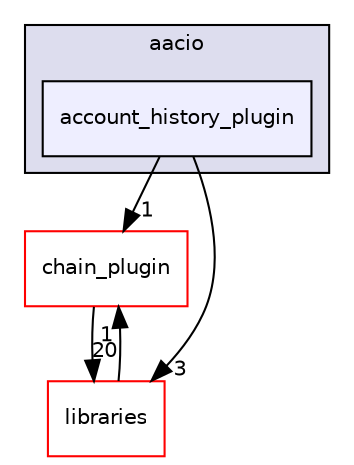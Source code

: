 digraph "plugins/account_history_plugin/include/aacio/account_history_plugin" {
  compound=true
  node [ fontsize="10", fontname="Helvetica"];
  edge [ labelfontsize="10", labelfontname="Helvetica"];
  subgraph clusterdir_3e5d58dd0107d593918d2658d80e1af2 {
    graph [ bgcolor="#ddddee", pencolor="black", label="aacio" fontname="Helvetica", fontsize="10", URL="dir_3e5d58dd0107d593918d2658d80e1af2.html"]
  dir_d9721664e1629af2795d3b42cce7a0cc [shape=box, label="account_history_plugin", style="filled", fillcolor="#eeeeff", pencolor="black", URL="dir_d9721664e1629af2795d3b42cce7a0cc.html"];
  }
  dir_602e6d607ea05a3811091b067ebfa4ac [shape=box label="chain_plugin" fillcolor="white" style="filled" color="red" URL="dir_602e6d607ea05a3811091b067ebfa4ac.html"];
  dir_bc0718b08fb2015b8e59c47b2805f60c [shape=box label="libraries" fillcolor="white" style="filled" color="red" URL="dir_bc0718b08fb2015b8e59c47b2805f60c.html"];
  dir_602e6d607ea05a3811091b067ebfa4ac->dir_bc0718b08fb2015b8e59c47b2805f60c [headlabel="20", labeldistance=1.5 headhref="dir_001848_000004.html"];
  dir_bc0718b08fb2015b8e59c47b2805f60c->dir_602e6d607ea05a3811091b067ebfa4ac [headlabel="1", labeldistance=1.5 headhref="dir_000004_001848.html"];
  dir_d9721664e1629af2795d3b42cce7a0cc->dir_602e6d607ea05a3811091b067ebfa4ac [headlabel="1", labeldistance=1.5 headhref="dir_001843_001848.html"];
  dir_d9721664e1629af2795d3b42cce7a0cc->dir_bc0718b08fb2015b8e59c47b2805f60c [headlabel="3", labeldistance=1.5 headhref="dir_001843_000004.html"];
}
